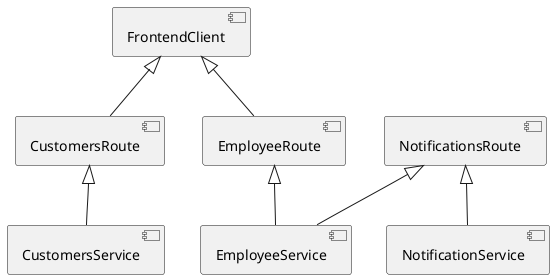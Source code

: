 @startuml

[FrontendClient] <|-- [CustomersRoute]
[FrontendClient] <|-- [EmployeeRoute]

[CustomersRoute] <|-- [CustomersService]
[EmployeeRoute] <|-- [EmployeeService]

[NotificationsRoute] <|-- [NotificationService]
[NotificationsRoute] <|-- [EmployeeService]
@enduml
